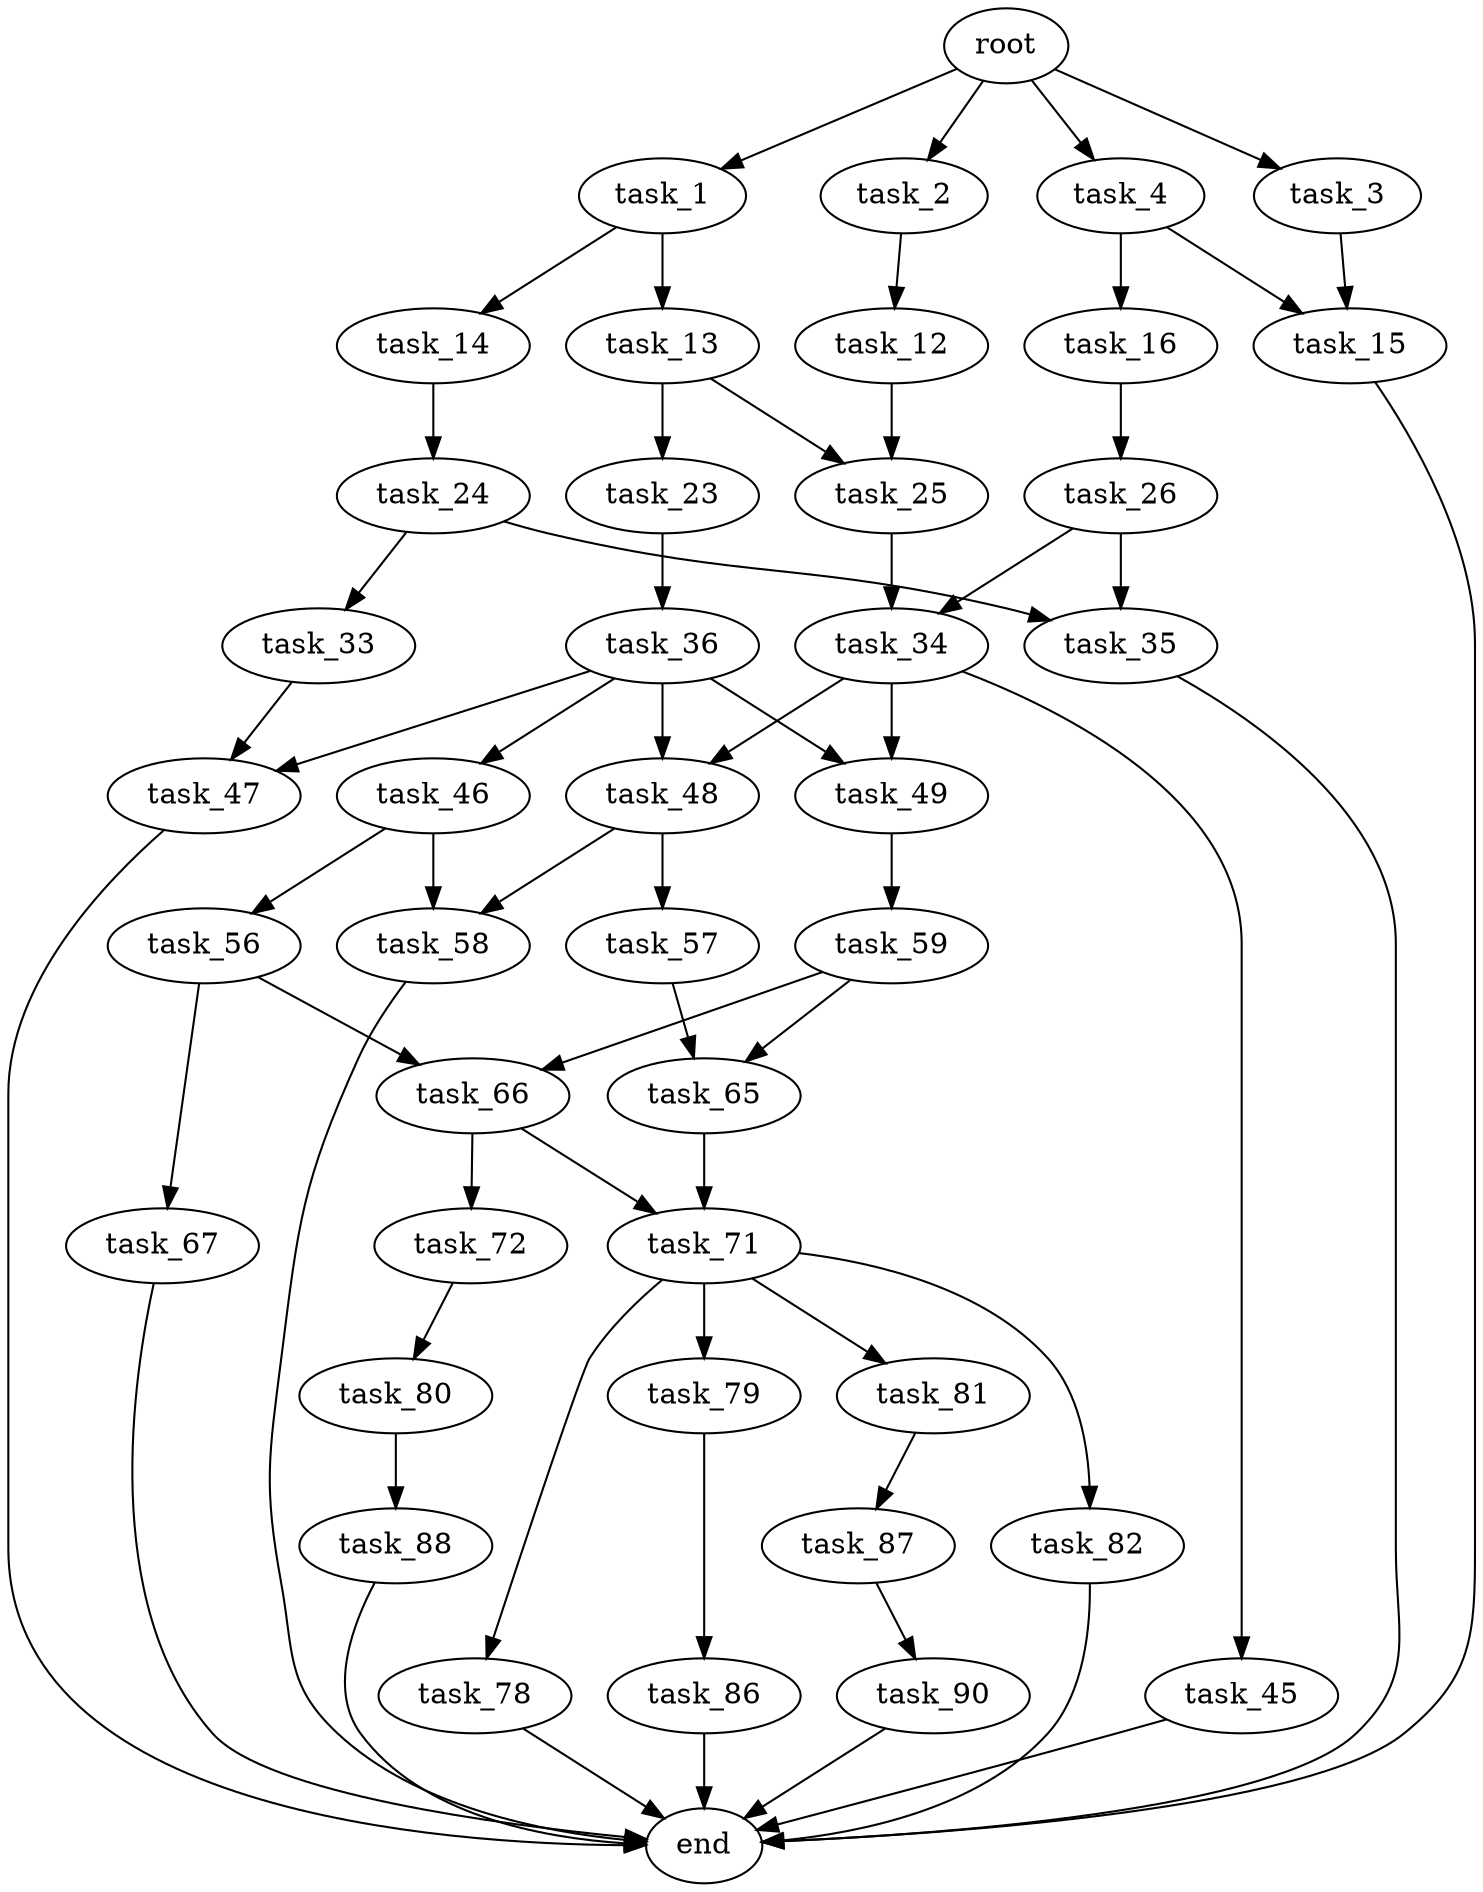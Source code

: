 digraph G {
  root [size="0.000000"];
  task_1 [size="109893726245.000000"];
  task_2 [size="19549980409.000000"];
  task_3 [size="724236372.000000"];
  task_4 [size="134217728000.000000"];
  task_12 [size="9193623943.000000"];
  task_13 [size="134217728000.000000"];
  task_14 [size="183982512526.000000"];
  task_15 [size="28991029248.000000"];
  task_16 [size="782757789696.000000"];
  task_23 [size="420613189050.000000"];
  task_24 [size="378862639299.000000"];
  task_25 [size="316924563418.000000"];
  task_26 [size="619805319479.000000"];
  task_33 [size="134217728000.000000"];
  task_34 [size="368293445632.000000"];
  task_35 [size="28991029248.000000"];
  task_36 [size="38571737762.000000"];
  task_45 [size="8459895650.000000"];
  task_46 [size="18393941689.000000"];
  task_47 [size="277237690517.000000"];
  task_48 [size="44587808617.000000"];
  task_49 [size="26045462761.000000"];
  task_56 [size="3420211331.000000"];
  task_57 [size="28991029248.000000"];
  task_58 [size="630049198754.000000"];
  task_59 [size="2443291464.000000"];
  task_65 [size="37009069200.000000"];
  task_66 [size="28991029248.000000"];
  task_67 [size="330105596777.000000"];
  task_71 [size="231928233984.000000"];
  task_72 [size="10275572364.000000"];
  task_78 [size="14797702908.000000"];
  task_79 [size="8209574975.000000"];
  task_80 [size="11123490009.000000"];
  task_81 [size="28991029248.000000"];
  task_82 [size="782757789696.000000"];
  task_86 [size="15463495727.000000"];
  task_87 [size="1085008027.000000"];
  task_88 [size="10566569761.000000"];
  task_90 [size="6330174501.000000"];
  end [size="0.000000"];

  root -> task_1 [size="1.000000"];
  root -> task_2 [size="1.000000"];
  root -> task_3 [size="1.000000"];
  root -> task_4 [size="1.000000"];
  task_1 -> task_13 [size="75497472.000000"];
  task_1 -> task_14 [size="75497472.000000"];
  task_2 -> task_12 [size="411041792.000000"];
  task_3 -> task_15 [size="33554432.000000"];
  task_4 -> task_15 [size="209715200.000000"];
  task_4 -> task_16 [size="209715200.000000"];
  task_12 -> task_25 [size="209715200.000000"];
  task_13 -> task_23 [size="209715200.000000"];
  task_13 -> task_25 [size="209715200.000000"];
  task_14 -> task_24 [size="134217728.000000"];
  task_15 -> end [size="1.000000"];
  task_16 -> task_26 [size="679477248.000000"];
  task_23 -> task_36 [size="411041792.000000"];
  task_24 -> task_33 [size="301989888.000000"];
  task_24 -> task_35 [size="301989888.000000"];
  task_25 -> task_34 [size="301989888.000000"];
  task_26 -> task_34 [size="411041792.000000"];
  task_26 -> task_35 [size="411041792.000000"];
  task_33 -> task_47 [size="209715200.000000"];
  task_34 -> task_45 [size="411041792.000000"];
  task_34 -> task_48 [size="411041792.000000"];
  task_34 -> task_49 [size="411041792.000000"];
  task_35 -> end [size="1.000000"];
  task_36 -> task_46 [size="33554432.000000"];
  task_36 -> task_47 [size="33554432.000000"];
  task_36 -> task_48 [size="33554432.000000"];
  task_36 -> task_49 [size="33554432.000000"];
  task_45 -> end [size="1.000000"];
  task_46 -> task_56 [size="679477248.000000"];
  task_46 -> task_58 [size="679477248.000000"];
  task_47 -> end [size="1.000000"];
  task_48 -> task_57 [size="838860800.000000"];
  task_48 -> task_58 [size="838860800.000000"];
  task_49 -> task_59 [size="33554432.000000"];
  task_56 -> task_66 [size="75497472.000000"];
  task_56 -> task_67 [size="75497472.000000"];
  task_57 -> task_65 [size="75497472.000000"];
  task_58 -> end [size="1.000000"];
  task_59 -> task_65 [size="301989888.000000"];
  task_59 -> task_66 [size="301989888.000000"];
  task_65 -> task_71 [size="33554432.000000"];
  task_66 -> task_71 [size="75497472.000000"];
  task_66 -> task_72 [size="75497472.000000"];
  task_67 -> end [size="1.000000"];
  task_71 -> task_78 [size="301989888.000000"];
  task_71 -> task_79 [size="301989888.000000"];
  task_71 -> task_81 [size="301989888.000000"];
  task_71 -> task_82 [size="301989888.000000"];
  task_72 -> task_80 [size="209715200.000000"];
  task_78 -> end [size="1.000000"];
  task_79 -> task_86 [size="679477248.000000"];
  task_80 -> task_88 [size="33554432.000000"];
  task_81 -> task_87 [size="75497472.000000"];
  task_82 -> end [size="1.000000"];
  task_86 -> end [size="1.000000"];
  task_87 -> task_90 [size="75497472.000000"];
  task_88 -> end [size="1.000000"];
  task_90 -> end [size="1.000000"];
}
